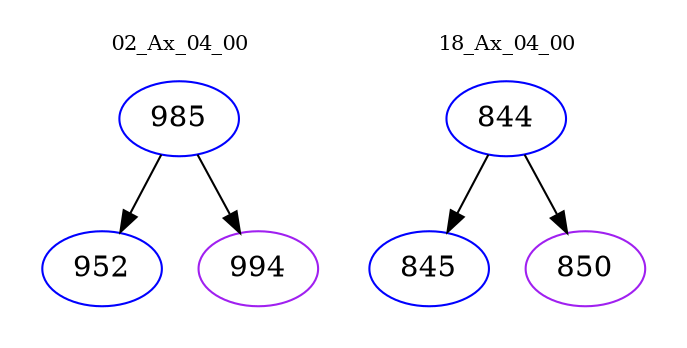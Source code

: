 digraph{
subgraph cluster_0 {
color = white
label = "02_Ax_04_00";
fontsize=10;
T0_985 [label="985", color="blue"]
T0_985 -> T0_952 [color="black"]
T0_952 [label="952", color="blue"]
T0_985 -> T0_994 [color="black"]
T0_994 [label="994", color="purple"]
}
subgraph cluster_1 {
color = white
label = "18_Ax_04_00";
fontsize=10;
T1_844 [label="844", color="blue"]
T1_844 -> T1_845 [color="black"]
T1_845 [label="845", color="blue"]
T1_844 -> T1_850 [color="black"]
T1_850 [label="850", color="purple"]
}
}

